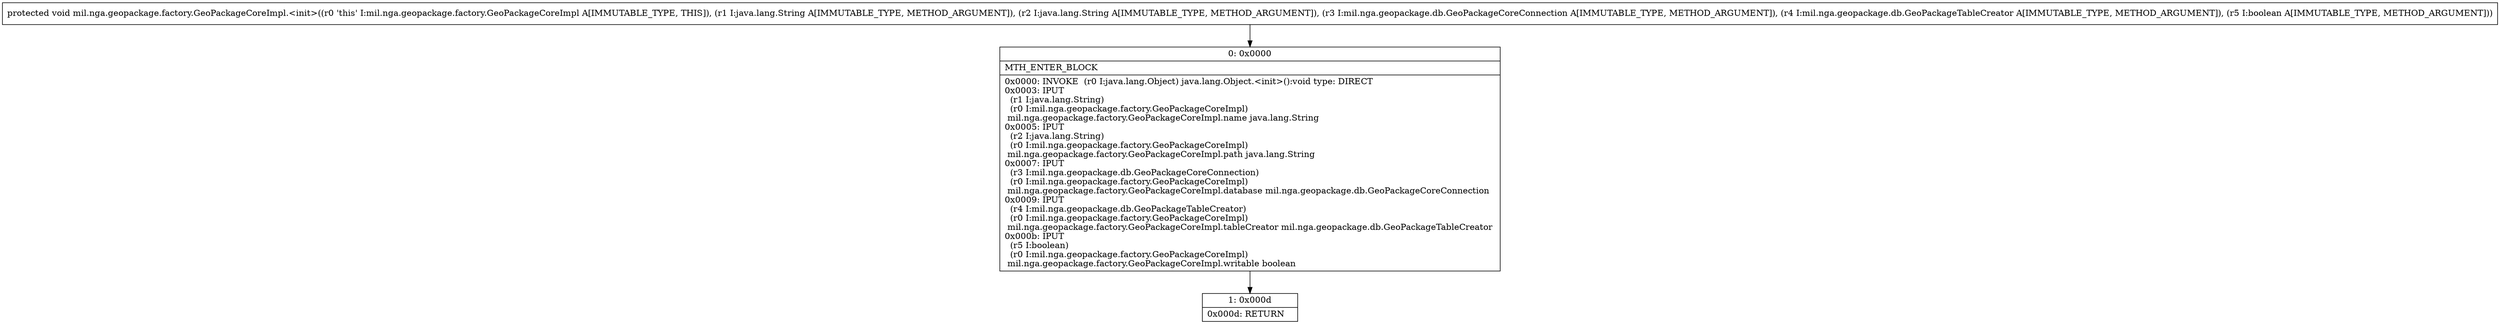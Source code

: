 digraph "CFG formil.nga.geopackage.factory.GeoPackageCoreImpl.\<init\>(Ljava\/lang\/String;Ljava\/lang\/String;Lmil\/nga\/geopackage\/db\/GeoPackageCoreConnection;Lmil\/nga\/geopackage\/db\/GeoPackageTableCreator;Z)V" {
Node_0 [shape=record,label="{0\:\ 0x0000|MTH_ENTER_BLOCK\l|0x0000: INVOKE  (r0 I:java.lang.Object) java.lang.Object.\<init\>():void type: DIRECT \l0x0003: IPUT  \l  (r1 I:java.lang.String)\l  (r0 I:mil.nga.geopackage.factory.GeoPackageCoreImpl)\l mil.nga.geopackage.factory.GeoPackageCoreImpl.name java.lang.String \l0x0005: IPUT  \l  (r2 I:java.lang.String)\l  (r0 I:mil.nga.geopackage.factory.GeoPackageCoreImpl)\l mil.nga.geopackage.factory.GeoPackageCoreImpl.path java.lang.String \l0x0007: IPUT  \l  (r3 I:mil.nga.geopackage.db.GeoPackageCoreConnection)\l  (r0 I:mil.nga.geopackage.factory.GeoPackageCoreImpl)\l mil.nga.geopackage.factory.GeoPackageCoreImpl.database mil.nga.geopackage.db.GeoPackageCoreConnection \l0x0009: IPUT  \l  (r4 I:mil.nga.geopackage.db.GeoPackageTableCreator)\l  (r0 I:mil.nga.geopackage.factory.GeoPackageCoreImpl)\l mil.nga.geopackage.factory.GeoPackageCoreImpl.tableCreator mil.nga.geopackage.db.GeoPackageTableCreator \l0x000b: IPUT  \l  (r5 I:boolean)\l  (r0 I:mil.nga.geopackage.factory.GeoPackageCoreImpl)\l mil.nga.geopackage.factory.GeoPackageCoreImpl.writable boolean \l}"];
Node_1 [shape=record,label="{1\:\ 0x000d|0x000d: RETURN   \l}"];
MethodNode[shape=record,label="{protected void mil.nga.geopackage.factory.GeoPackageCoreImpl.\<init\>((r0 'this' I:mil.nga.geopackage.factory.GeoPackageCoreImpl A[IMMUTABLE_TYPE, THIS]), (r1 I:java.lang.String A[IMMUTABLE_TYPE, METHOD_ARGUMENT]), (r2 I:java.lang.String A[IMMUTABLE_TYPE, METHOD_ARGUMENT]), (r3 I:mil.nga.geopackage.db.GeoPackageCoreConnection A[IMMUTABLE_TYPE, METHOD_ARGUMENT]), (r4 I:mil.nga.geopackage.db.GeoPackageTableCreator A[IMMUTABLE_TYPE, METHOD_ARGUMENT]), (r5 I:boolean A[IMMUTABLE_TYPE, METHOD_ARGUMENT])) }"];
MethodNode -> Node_0;
Node_0 -> Node_1;
}

